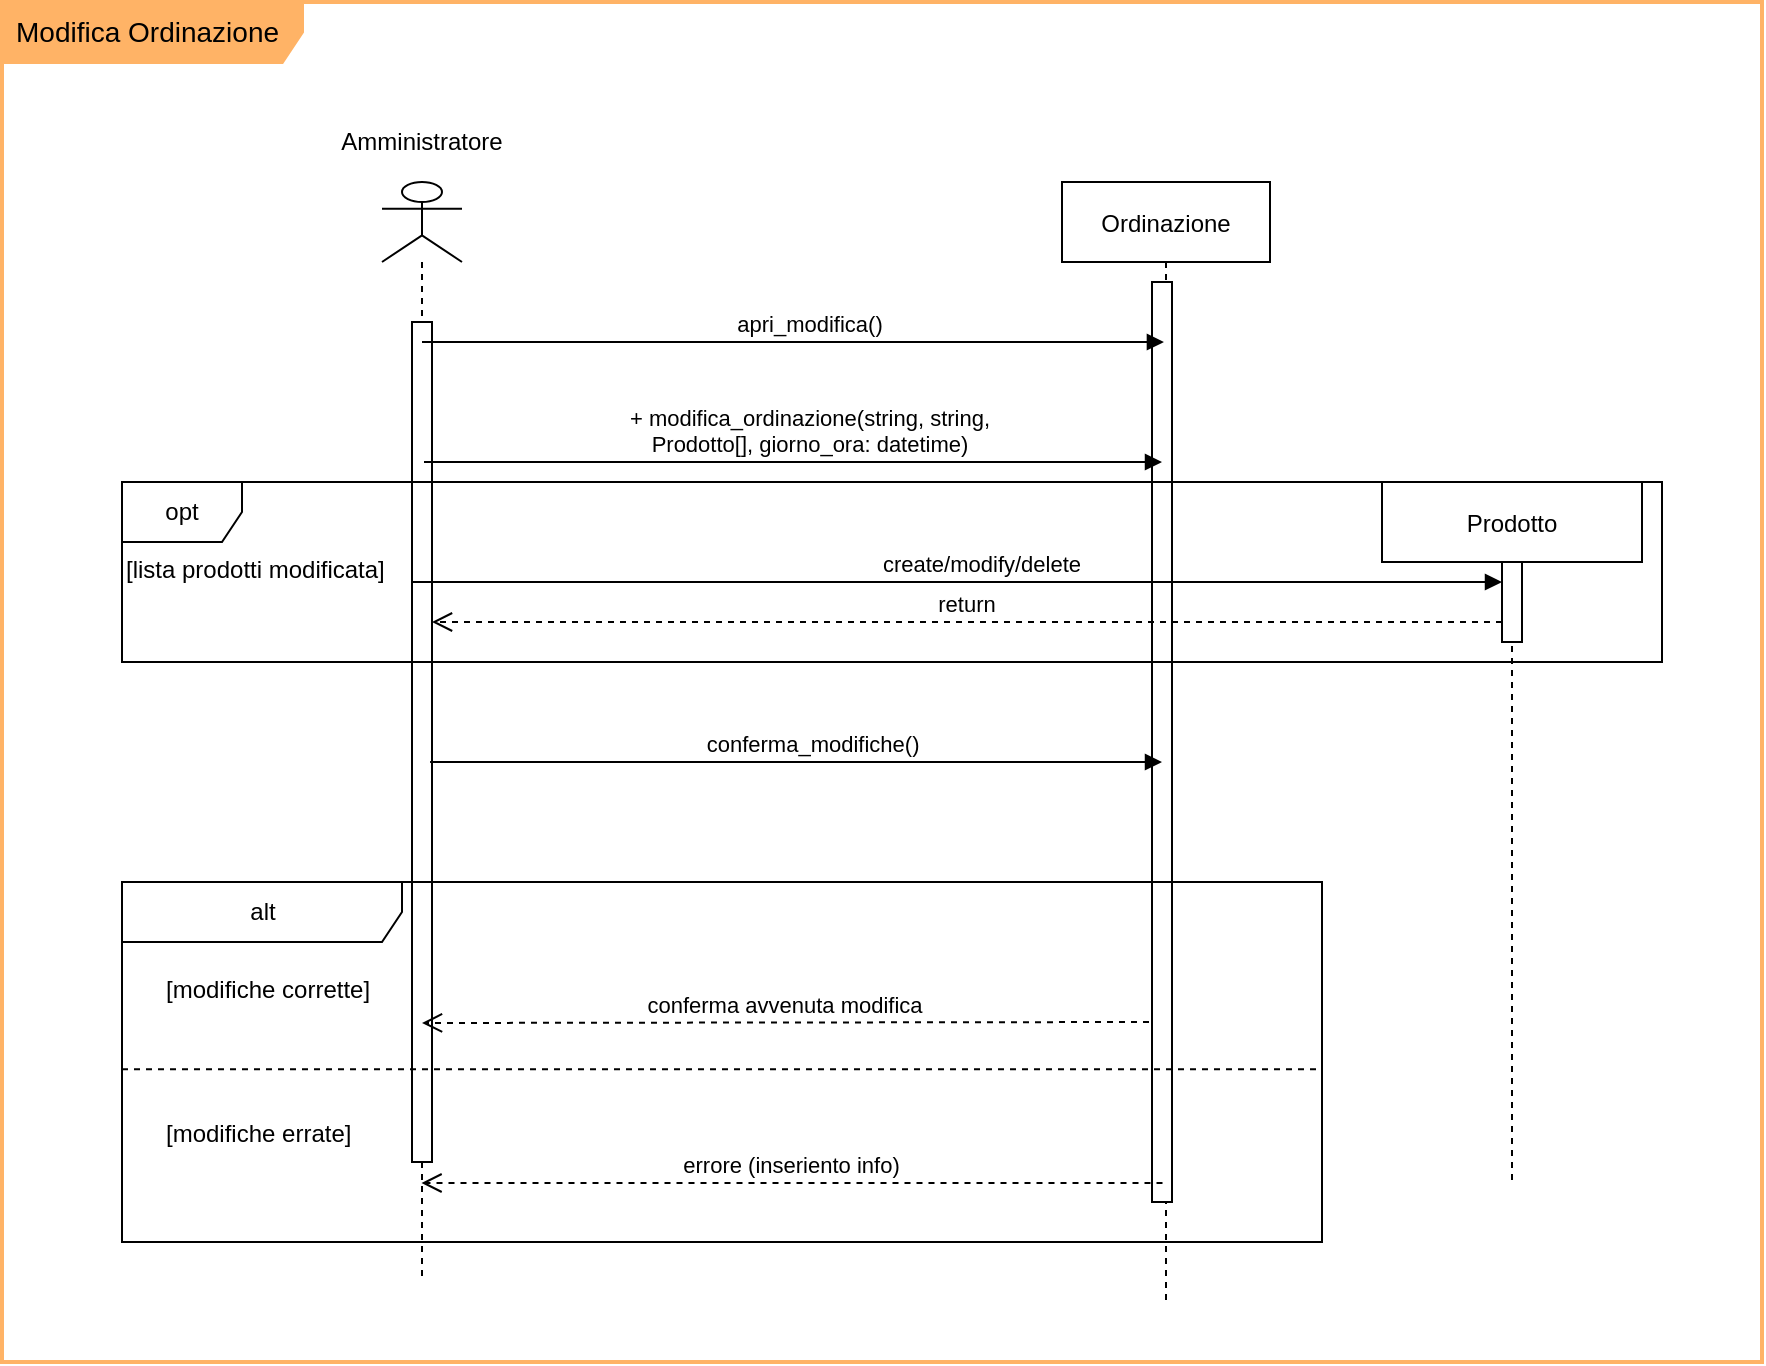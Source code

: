 <mxfile version="17.2.4" type="google"><diagram id="DSGG5vsrOCPqYr3i3wyX" name="Page-1"><mxGraphModel grid="0" page="0" gridSize="10" guides="1" tooltips="1" connect="1" arrows="1" fold="1" pageScale="1" pageWidth="827" pageHeight="1169" math="0" shadow="0"><root><mxCell id="0"/><mxCell id="1" parent="0"/><mxCell id="YmCmHuYVIUCSEPwKJV8N-1" value="" style="shape=umlLifeline;participant=umlActor;perimeter=lifelinePerimeter;whiteSpace=wrap;html=1;container=1;collapsible=0;recursiveResize=0;verticalAlign=top;spacingTop=36;outlineConnect=0;" vertex="1" parent="1"><mxGeometry x="30" y="90" width="40" height="550" as="geometry"/></mxCell><mxCell id="YmCmHuYVIUCSEPwKJV8N-3" value="" style="points=[];perimeter=orthogonalPerimeter;rounded=0;shadow=0;strokeWidth=1;" vertex="1" parent="1"><mxGeometry x="45" y="160" width="10" height="420" as="geometry"/></mxCell><mxCell id="YmCmHuYVIUCSEPwKJV8N-4" value="Ordinazione" style="shape=umlLifeline;perimeter=lifelinePerimeter;container=1;collapsible=0;recursiveResize=0;rounded=0;shadow=0;strokeWidth=1;" vertex="1" parent="1"><mxGeometry x="370" y="90" width="104" height="560" as="geometry"/></mxCell><mxCell id="YmCmHuYVIUCSEPwKJV8N-5" value="" style="points=[];perimeter=orthogonalPerimeter;rounded=0;shadow=0;strokeWidth=1;" vertex="1" parent="1"><mxGeometry x="415" y="140" width="10" height="460" as="geometry"/></mxCell><mxCell id="YmCmHuYVIUCSEPwKJV8N-6" value="apri_modifica()" style="verticalAlign=bottom;endArrow=block;shadow=0;strokeWidth=1;entryX=0.49;entryY=0.375;entryDx=0;entryDy=0;entryPerimeter=0;" edge="1" parent="1"><mxGeometry x="0.04" relative="1" as="geometry"><mxPoint x="50" y="170" as="sourcePoint"/><mxPoint x="420.96" y="170" as="targetPoint"/><Array as="points"><mxPoint x="105.5" y="170"/></Array><mxPoint x="1" as="offset"/></mxGeometry></mxCell><mxCell id="YmCmHuYVIUCSEPwKJV8N-7" value="+ modifica_ordinazione(string, string, &#10;Prodotto[], giorno_ora: datetime)" style="verticalAlign=bottom;endArrow=block;shadow=0;strokeWidth=1;" edge="1" parent="1"><mxGeometry x="0.04" relative="1" as="geometry"><mxPoint x="51" y="230" as="sourcePoint"/><mxPoint x="420" y="230" as="targetPoint"/><Array as="points"><mxPoint x="106.5" y="230"/></Array><mxPoint x="1" as="offset"/></mxGeometry></mxCell><mxCell id="YmCmHuYVIUCSEPwKJV8N-22" value="alt" style="shape=umlFrame;tabWidth=110;tabHeight=30;tabPosition=left;html=1;boundedLbl=1;labelInHeader=1;width=140;height=30;" vertex="1" parent="1"><mxGeometry x="-100" y="440" width="600" height="180" as="geometry"/></mxCell><mxCell id="YmCmHuYVIUCSEPwKJV8N-23" value="[modifiche corrette]" style="text" vertex="1" parent="YmCmHuYVIUCSEPwKJV8N-22"><mxGeometry width="100" height="20" relative="1" as="geometry"><mxPoint x="20" y="40" as="offset"/></mxGeometry></mxCell><mxCell id="YmCmHuYVIUCSEPwKJV8N-24" value="[modifiche errate]" style="line;strokeWidth=1;dashed=1;labelPosition=center;verticalLabelPosition=bottom;align=left;verticalAlign=top;spacingLeft=20;spacingTop=15;" vertex="1" parent="YmCmHuYVIUCSEPwKJV8N-22"><mxGeometry y="90" width="600" height="7.2" as="geometry"/></mxCell><mxCell id="YmCmHuYVIUCSEPwKJV8N-25" value="conferma avvenuta modifica" style="verticalAlign=bottom;endArrow=open;dashed=1;endSize=8;shadow=0;strokeWidth=1;" edge="1" parent="1"><mxGeometry relative="1" as="geometry"><mxPoint x="50" y="510.5" as="targetPoint"/><mxPoint x="413.5" y="510" as="sourcePoint"/></mxGeometry></mxCell><mxCell id="YmCmHuYVIUCSEPwKJV8N-26" value="errore (inseriento info)" style="verticalAlign=bottom;endArrow=open;dashed=1;endSize=8;shadow=0;strokeWidth=1;" edge="1" parent="1"><mxGeometry relative="1" as="geometry"><mxPoint x="49.75" y="590.5" as="targetPoint"/><mxPoint x="420.25" y="590.5" as="sourcePoint"/></mxGeometry></mxCell><mxCell id="YmCmHuYVIUCSEPwKJV8N-27" value="Prodotto" style="shape=umlLifeline;perimeter=lifelinePerimeter;container=1;collapsible=0;recursiveResize=0;rounded=0;shadow=0;strokeWidth=1;" vertex="1" parent="1"><mxGeometry x="530" y="240" width="130" height="350" as="geometry"/></mxCell><mxCell id="YmCmHuYVIUCSEPwKJV8N-28" value="create/modify/delete" style="verticalAlign=bottom;endArrow=block;shadow=0;strokeWidth=1;" edge="1" parent="1"><mxGeometry x="0.046" relative="1" as="geometry"><mxPoint x="45" y="290" as="sourcePoint"/><mxPoint x="590" y="290" as="targetPoint"/><Array as="points"><mxPoint x="100.5" y="290"/></Array><mxPoint as="offset"/></mxGeometry></mxCell><mxCell id="YmCmHuYVIUCSEPwKJV8N-30" value="return" style="verticalAlign=bottom;endArrow=open;dashed=1;endSize=8;shadow=0;strokeWidth=1;" edge="1" parent="1" target="YmCmHuYVIUCSEPwKJV8N-3"><mxGeometry relative="1" as="geometry"><mxPoint x="236.75" y="310" as="targetPoint"/><mxPoint x="590" y="310" as="sourcePoint"/></mxGeometry></mxCell><mxCell id="YmCmHuYVIUCSEPwKJV8N-29" value="opt" style="shape=umlFrame;whiteSpace=wrap;html=1;" vertex="1" parent="1"><mxGeometry x="-100" y="240" width="770" height="90" as="geometry"/></mxCell><mxCell id="YmCmHuYVIUCSEPwKJV8N-32" value="" style="points=[];perimeter=orthogonalPerimeter;rounded=0;shadow=0;strokeWidth=1;" vertex="1" parent="1"><mxGeometry x="590" y="280" width="10" height="40" as="geometry"/></mxCell><mxCell id="YmCmHuYVIUCSEPwKJV8N-33" value="conferma_modifiche()" style="verticalAlign=bottom;endArrow=block;shadow=0;strokeWidth=1;" edge="1" parent="1"><mxGeometry x="0.04" relative="1" as="geometry"><mxPoint x="54.04" y="380" as="sourcePoint"/><mxPoint x="420" y="380" as="targetPoint"/><Array as="points"><mxPoint x="109.54" y="380"/></Array><mxPoint x="1" as="offset"/></mxGeometry></mxCell><mxCell id="YmCmHuYVIUCSEPwKJV8N-37" value="[lista prodotti modificata]" style="text" vertex="1" parent="1"><mxGeometry x="-100" y="270" width="100" height="20" as="geometry"/></mxCell><mxCell id="YmCmHuYVIUCSEPwKJV8N-2" value="&lt;div&gt;Amministratore&lt;/div&gt;" style="text;html=1;strokeColor=none;fillColor=none;align=center;verticalAlign=middle;whiteSpace=wrap;rounded=0;" vertex="1" parent="1"><mxGeometry x="30" y="60" width="40" height="20" as="geometry"/></mxCell><mxCell id="tpgoGJS7Ie_r_y192xhd-1" value="&lt;font style=&quot;font-size: 14px&quot;&gt;Modifica Ordinazione&lt;/font&gt;" style="shape=umlFrame;whiteSpace=wrap;html=1;width=150;height=30;boundedLbl=1;verticalAlign=middle;align=left;spacingLeft=5;fillColor=#FFB366;strokeColor=#FFB366;strokeWidth=2;" vertex="1" parent="1"><mxGeometry x="-160" width="880" height="680" as="geometry"/></mxCell></root></mxGraphModel></diagram></mxfile>